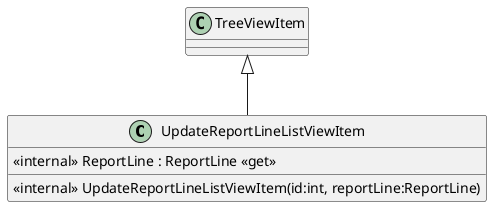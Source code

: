 @startuml
class UpdateReportLineListViewItem {
    <<internal>> ReportLine : ReportLine <<get>>
    <<internal>> UpdateReportLineListViewItem(id:int, reportLine:ReportLine)
}
TreeViewItem <|-- UpdateReportLineListViewItem
@enduml
